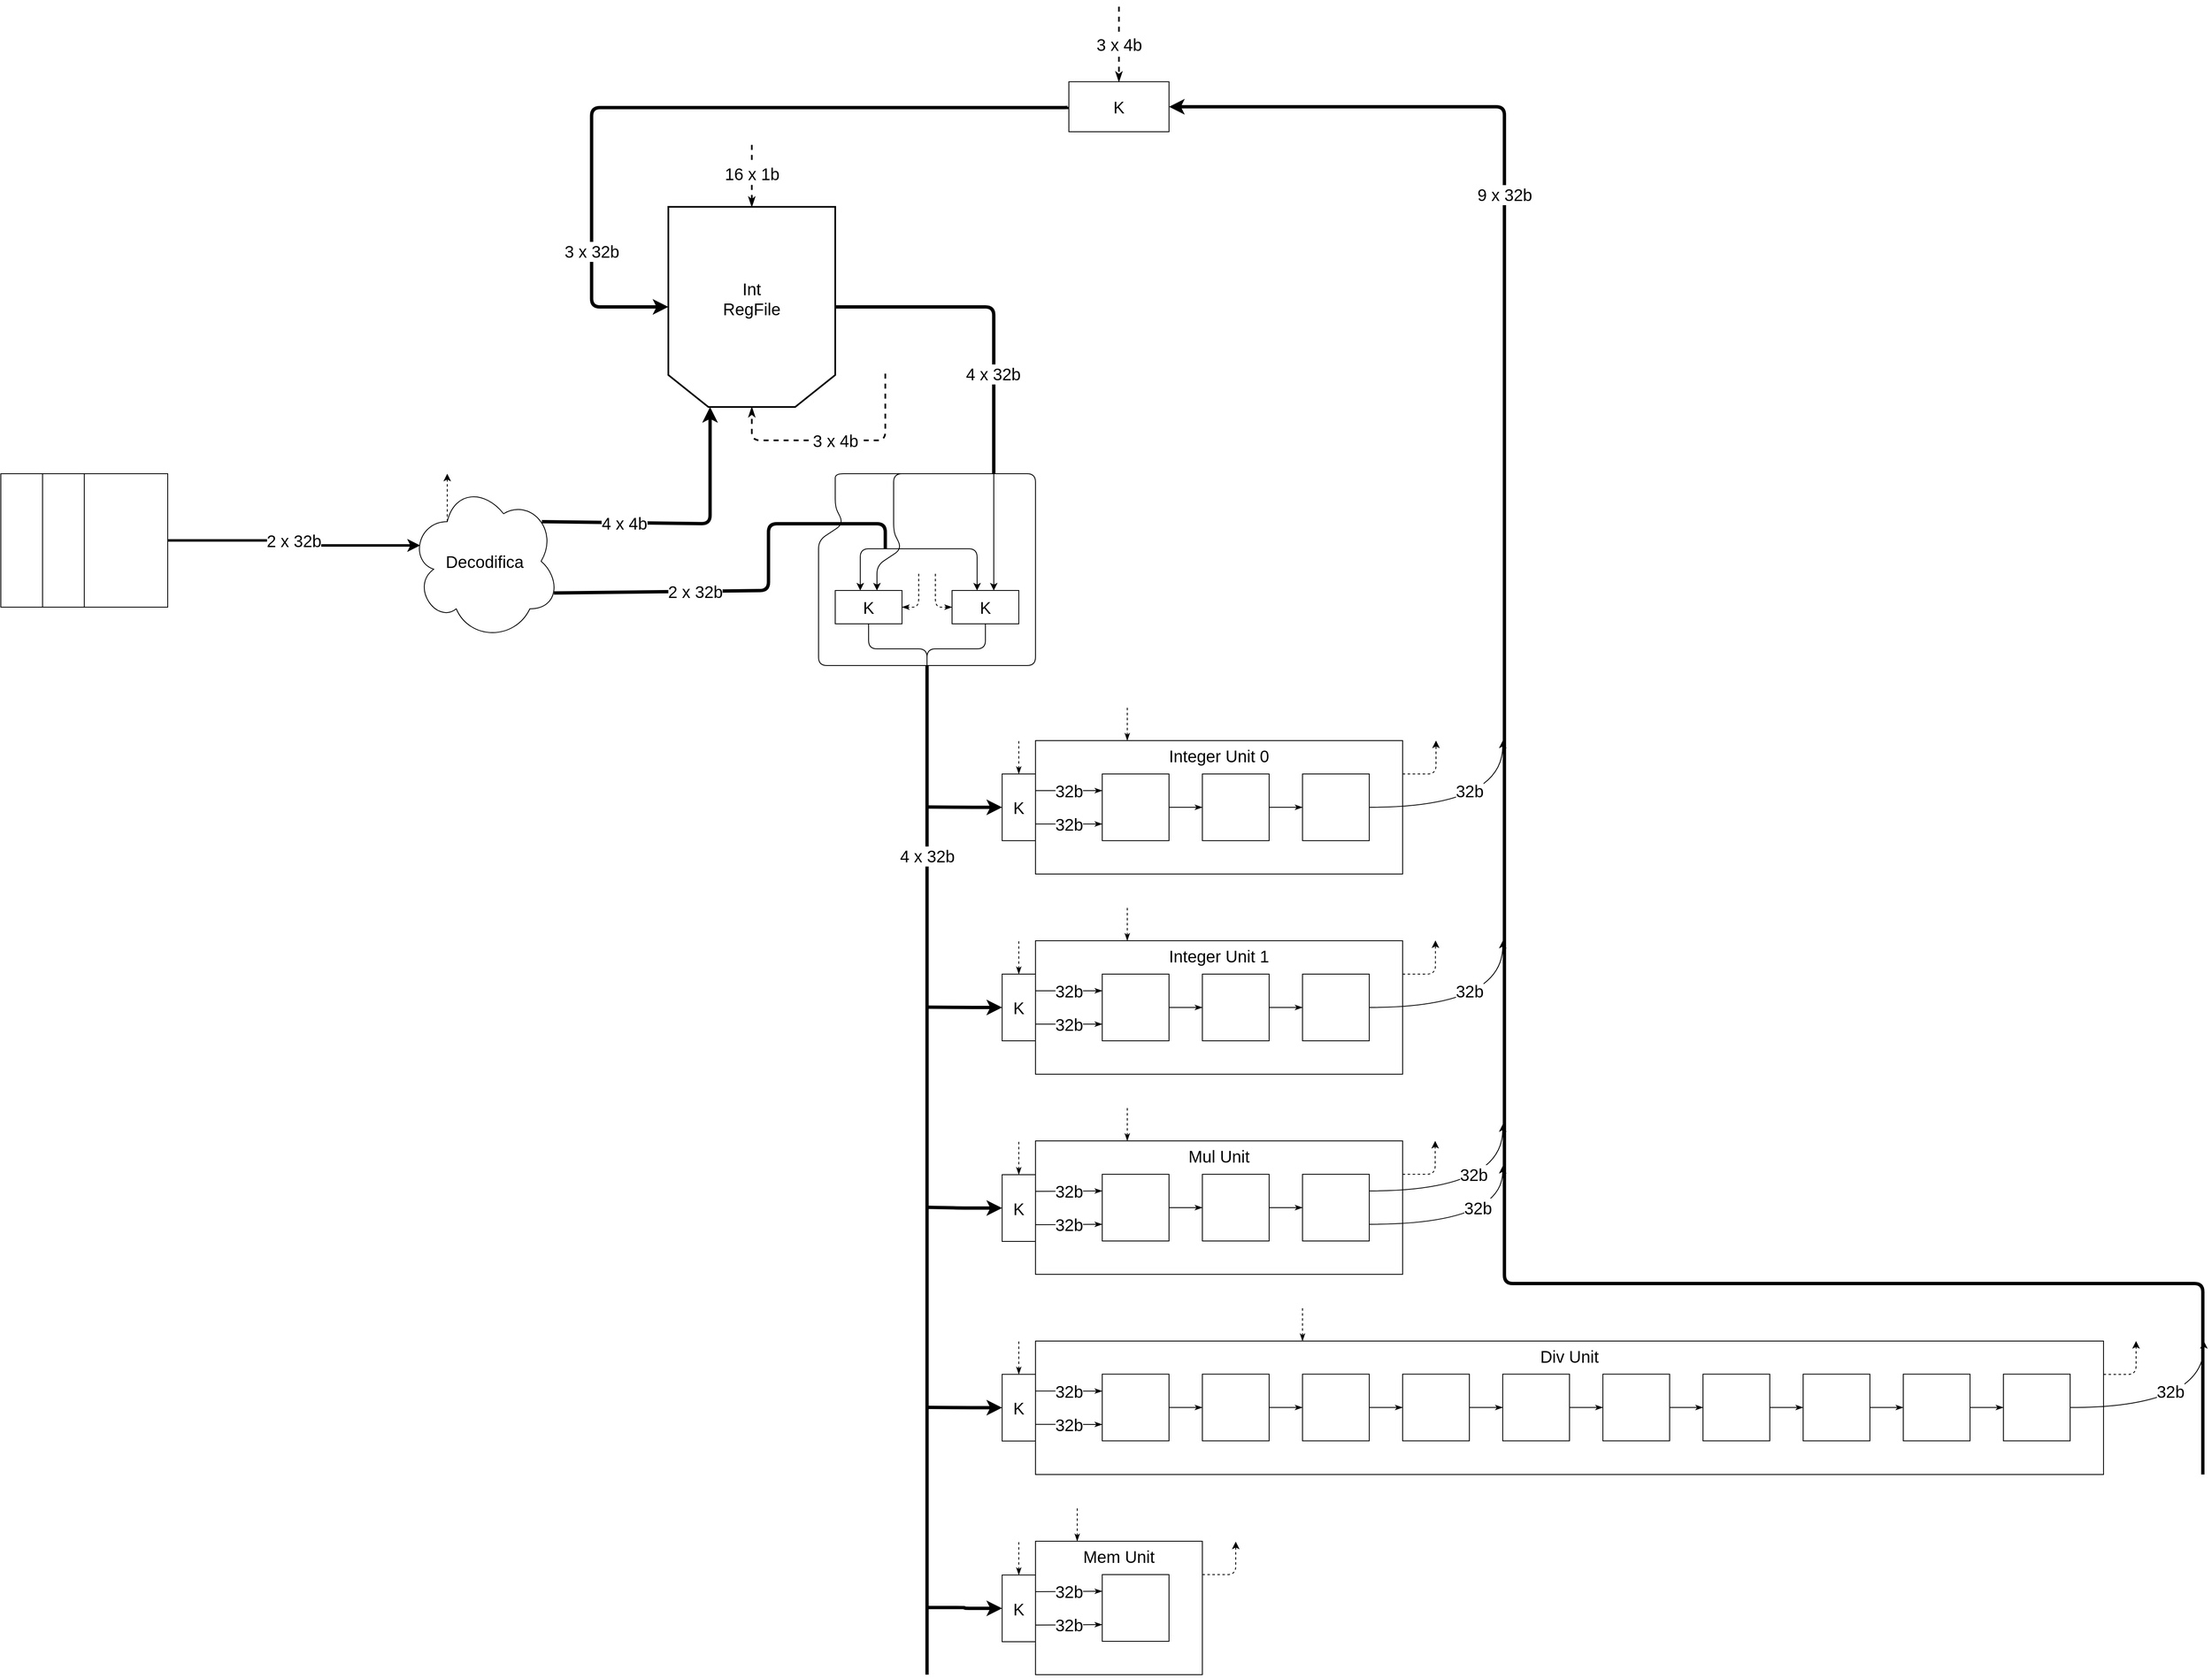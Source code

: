 <mxfile version="12.1.0" type="github" pages="1"><diagram id="3mmIg-Jm4dOo8RLNuvLh" name="Page-1"><mxGraphModel dx="2997" dy="2464" grid="1" gridSize="10" guides="1" tooltips="1" connect="1" arrows="1" fold="1" page="1" pageScale="1" pageWidth="827" pageHeight="1169" math="0" shadow="0"><root><mxCell id="0"/><mxCell id="1" parent="0"/><mxCell id="0uVuR_8D-tWnBqiTld12-37" value="&lt;font style=&quot;font-size: 20px&quot;&gt;Div Unit&lt;br style=&quot;font-size: 20px&quot;&gt;&lt;/font&gt;" style="rounded=0;whiteSpace=wrap;html=1;verticalAlign=top;fontSize=20;" vertex="1" parent="1"><mxGeometry x="800" y="1400" width="1280" height="160" as="geometry"/></mxCell><mxCell id="4rfrEdHZhspG8e-pRD8o-25" style="edgeStyle=orthogonalEdgeStyle;rounded=0;orthogonalLoop=1;jettySize=auto;html=1;exitX=1;exitY=0.5;exitDx=0;exitDy=0;entryX=0.07;entryY=0.4;entryDx=0;entryDy=0;startSize=6;endSize=6;strokeWidth=3;fontSize=20;entryPerimeter=0;" parent="1" source="u_14oNMx7nVC8kqQXtVi-2" target="0uVuR_8D-tWnBqiTld12-85" edge="1"><mxGeometry relative="1" as="geometry"><mxPoint x="120.143" y="439.571" as="targetPoint"/></mxGeometry></mxCell><mxCell id="4rfrEdHZhspG8e-pRD8o-108" value="2 x 32b" style="text;html=1;resizable=0;points=[];align=center;verticalAlign=middle;labelBackgroundColor=#ffffff;fontSize=20;" parent="4rfrEdHZhspG8e-pRD8o-25" vertex="1" connectable="0"><mxGeometry x="-0.213" y="5" relative="1" as="geometry"><mxPoint x="29" y="5" as="offset"/></mxGeometry></mxCell><mxCell id="u_14oNMx7nVC8kqQXtVi-2" value="" style="rounded=0;whiteSpace=wrap;html=1;fontSize=20;align=right;" parent="1" vertex="1"><mxGeometry x="-440" y="360" width="200" height="160" as="geometry"/></mxCell><mxCell id="u_14oNMx7nVC8kqQXtVi-5" value="" style="endArrow=none;html=1;entryX=0.25;entryY=0;entryDx=0;entryDy=0;exitX=0.25;exitY=1;exitDx=0;exitDy=0;fontSize=20;" parent="1" source="u_14oNMx7nVC8kqQXtVi-2" target="u_14oNMx7nVC8kqQXtVi-2" edge="1"><mxGeometry width="50" height="50" relative="1" as="geometry"><mxPoint x="120" y="360" as="sourcePoint"/><mxPoint x="170" y="310" as="targetPoint"/></mxGeometry></mxCell><mxCell id="u_14oNMx7nVC8kqQXtVi-6" value="" style="endArrow=none;html=1;entryX=0.5;entryY=0;entryDx=0;entryDy=0;exitX=0.5;exitY=1;exitDx=0;exitDy=0;fontSize=20;" parent="1" source="u_14oNMx7nVC8kqQXtVi-2" target="u_14oNMx7nVC8kqQXtVi-2" edge="1"><mxGeometry width="50" height="50" relative="1" as="geometry"><mxPoint x="120" y="360" as="sourcePoint"/><mxPoint x="170" y="310" as="targetPoint"/></mxGeometry></mxCell><mxCell id="4rfrEdHZhspG8e-pRD8o-105" value="16 x 1b" style="edgeStyle=orthogonalEdgeStyle;rounded=1;orthogonalLoop=1;jettySize=auto;html=1;startArrow=classicThin;startFill=1;startSize=6;endArrow=none;endFill=0;endSize=6;strokeWidth=2;dashed=1;fontSize=20;" parent="1" source="4rfrEdHZhspG8e-pRD8o-5" edge="1"><mxGeometry relative="1" as="geometry"><mxPoint x="460" y="-40" as="targetPoint"/></mxGeometry></mxCell><mxCell id="4rfrEdHZhspG8e-pRD8o-107" value="3 x 32b" style="edgeStyle=orthogonalEdgeStyle;rounded=1;orthogonalLoop=1;jettySize=auto;html=1;startArrow=classic;startFill=1;startSize=6;endArrow=none;endFill=0;endSize=6;strokeWidth=4;fontSize=20;exitX=1;exitY=0.5;exitDx=0;exitDy=0;entryX=0;entryY=0.5;entryDx=0;entryDy=0;" parent="1" source="4rfrEdHZhspG8e-pRD8o-5" target="0uVuR_8D-tWnBqiTld12-28" edge="1"><mxGeometry x="-0.648" relative="1" as="geometry"><mxPoint x="769" y="-79" as="targetPoint"/><mxPoint x="309" y="160" as="sourcePoint"/><Array as="points"><mxPoint x="268" y="160"/><mxPoint x="268" y="-79"/></Array><mxPoint as="offset"/></mxGeometry></mxCell><mxCell id="4rfrEdHZhspG8e-pRD8o-5" value="" style="shape=loopLimit;whiteSpace=wrap;html=1;rotation=180;size=48;strokeWidth=2;fontSize=20;" parent="1" vertex="1"><mxGeometry x="360" y="40" width="200" height="240" as="geometry"/></mxCell><mxCell id="4rfrEdHZhspG8e-pRD8o-16" value="Int&lt;br style=&quot;font-size: 20px;&quot;&gt;RegFile" style="text;html=1;strokeColor=none;fillColor=none;align=center;verticalAlign=middle;whiteSpace=wrap;rounded=0;fontSize=20;" parent="1" vertex="1"><mxGeometry x="440" y="140" width="40" height="20" as="geometry"/></mxCell><mxCell id="4rfrEdHZhspG8e-pRD8o-22" value="4 x 4b" style="endArrow=classic;html=1;endSize=6;startSize=6;strokeWidth=4;entryX=0.75;entryY=0;entryDx=0;entryDy=0;exitX=0.88;exitY=0.25;exitDx=0;exitDy=0;fontSize=20;endFill=1;exitPerimeter=0;" parent="1" source="0uVuR_8D-tWnBqiTld12-85" target="4rfrEdHZhspG8e-pRD8o-5" edge="1"><mxGeometry x="-0.419" width="50" height="50" relative="1" as="geometry"><mxPoint x="240" y="420" as="sourcePoint"/><mxPoint x="500" y="280" as="targetPoint"/><Array as="points"><mxPoint x="410" y="420"/></Array><mxPoint as="offset"/></mxGeometry></mxCell><mxCell id="4rfrEdHZhspG8e-pRD8o-70" style="edgeStyle=orthogonalEdgeStyle;rounded=1;orthogonalLoop=1;jettySize=auto;html=1;exitX=0.25;exitY=0.25;exitDx=0;exitDy=0;startArrow=none;startFill=0;startSize=6;endArrow=classic;endFill=1;endSize=6;strokeWidth=1;dashed=1;fontSize=20;exitPerimeter=0;" parent="1" source="0uVuR_8D-tWnBqiTld12-85" edge="1"><mxGeometry relative="1" as="geometry"><mxPoint x="95" y="360" as="targetPoint"/><mxPoint x="150.143" y="399.571" as="sourcePoint"/><Array as="points"><mxPoint x="95" y="370"/><mxPoint x="95" y="370"/></Array></mxGeometry></mxCell><mxCell id="4rfrEdHZhspG8e-pRD8o-28" value="2 x 32b" style="endArrow=none;html=1;strokeWidth=4;endFill=0;exitX=0.96;exitY=0.7;exitDx=0;exitDy=0;exitPerimeter=0;fontSize=20;" parent="1" source="0uVuR_8D-tWnBqiTld12-85" edge="1"><mxGeometry x="-0.333" width="50" height="50" relative="1" as="geometry"><mxPoint x="415" y="500" as="sourcePoint"/><mxPoint x="620" y="450" as="targetPoint"/><Array as="points"><mxPoint x="480" y="500"/><mxPoint x="480" y="420"/><mxPoint x="620" y="420"/></Array><mxPoint as="offset"/></mxGeometry></mxCell><mxCell id="4rfrEdHZhspG8e-pRD8o-29" value="" style="endArrow=classic;html=1;strokeWidth=1;fontSize=20;" parent="1" edge="1"><mxGeometry width="50" height="50" relative="1" as="geometry"><mxPoint x="630" y="450" as="sourcePoint"/><mxPoint x="590" y="500" as="targetPoint"/><Array as="points"><mxPoint x="590" y="450"/></Array></mxGeometry></mxCell><mxCell id="4rfrEdHZhspG8e-pRD8o-30" value="" style="endArrow=classic;html=1;strokeWidth=1;fontSize=20;" parent="1" edge="1"><mxGeometry width="50" height="50" relative="1" as="geometry"><mxPoint x="630" y="450" as="sourcePoint"/><mxPoint x="730" y="500" as="targetPoint"/><Array as="points"><mxPoint x="730" y="450"/></Array></mxGeometry></mxCell><mxCell id="4rfrEdHZhspG8e-pRD8o-33" value="4 x 32b" style="endArrow=none;html=1;strokeWidth=4;exitX=0;exitY=0.5;exitDx=0;exitDy=0;endFill=0;fontSize=20;" parent="1" source="4rfrEdHZhspG8e-pRD8o-5" edge="1"><mxGeometry x="-0.238" y="-40" width="50" height="50" relative="1" as="geometry"><mxPoint x="630" y="160" as="sourcePoint"/><mxPoint x="750" y="360" as="targetPoint"/><Array as="points"><mxPoint x="750" y="160"/><mxPoint x="750" y="230"/></Array><mxPoint x="40" y="40" as="offset"/></mxGeometry></mxCell><mxCell id="4rfrEdHZhspG8e-pRD8o-34" value="" style="endArrow=none;html=1;strokeWidth=1;endFill=0;fontSize=20;" parent="1" edge="1"><mxGeometry width="50" height="50" relative="1" as="geometry"><mxPoint x="630" y="400" as="sourcePoint"/><mxPoint x="750" y="360" as="targetPoint"/><Array as="points"><mxPoint x="630" y="360"/></Array></mxGeometry></mxCell><mxCell id="4rfrEdHZhspG8e-pRD8o-36" value="" style="endArrow=none;html=1;strokeWidth=1;rounded=1;endFill=0;startArrow=classic;startFill=1;fontSize=20;" parent="1" edge="1"><mxGeometry width="50" height="50" relative="1" as="geometry"><mxPoint x="610" y="500" as="sourcePoint"/><mxPoint x="630" y="400" as="targetPoint"/><Array as="points"><mxPoint x="610" y="470"/><mxPoint x="640" y="450"/><mxPoint x="630" y="430"/></Array></mxGeometry></mxCell><mxCell id="4rfrEdHZhspG8e-pRD8o-37" value="" style="endArrow=classic;html=1;strokeWidth=1;fontSize=20;" parent="1" edge="1"><mxGeometry width="50" height="50" relative="1" as="geometry"><mxPoint x="750" y="360" as="sourcePoint"/><mxPoint x="750" y="500" as="targetPoint"/></mxGeometry></mxCell><mxCell id="4rfrEdHZhspG8e-pRD8o-51" style="edgeStyle=orthogonalEdgeStyle;rounded=1;orthogonalLoop=1;jettySize=auto;html=1;exitX=0.5;exitY=1;exitDx=0;exitDy=0;startArrow=none;startFill=0;startSize=6;endArrow=none;endFill=0;endSize=6;strokeWidth=1;fontSize=20;" parent="1" source="4rfrEdHZhspG8e-pRD8o-43" edge="1"><mxGeometry relative="1" as="geometry"><mxPoint x="670" y="590" as="targetPoint"/><Array as="points"><mxPoint x="600" y="570"/><mxPoint x="670" y="570"/></Array></mxGeometry></mxCell><mxCell id="4rfrEdHZhspG8e-pRD8o-43" value="K" style="rounded=0;whiteSpace=wrap;html=1;fontSize=20;" parent="1" vertex="1"><mxGeometry x="560" y="500" width="80" height="40" as="geometry"/></mxCell><mxCell id="4rfrEdHZhspG8e-pRD8o-52" style="edgeStyle=orthogonalEdgeStyle;rounded=1;orthogonalLoop=1;jettySize=auto;html=1;exitX=0.5;exitY=1;exitDx=0;exitDy=0;startArrow=none;startFill=0;startSize=6;endArrow=none;endFill=0;endSize=6;strokeWidth=1;fontSize=20;" parent="1" source="4rfrEdHZhspG8e-pRD8o-44" edge="1"><mxGeometry relative="1" as="geometry"><mxPoint x="670" y="590" as="targetPoint"/><Array as="points"><mxPoint x="740" y="570"/><mxPoint x="670" y="570"/></Array></mxGeometry></mxCell><mxCell id="4rfrEdHZhspG8e-pRD8o-44" value="K" style="rounded=0;whiteSpace=wrap;html=1;fontSize=20;" parent="1" vertex="1"><mxGeometry x="700" y="500" width="80" height="40" as="geometry"/></mxCell><mxCell id="4rfrEdHZhspG8e-pRD8o-45" value="" style="endArrow=classicThin;dashed=1;html=1;strokeWidth=1;entryX=1;entryY=0.5;entryDx=0;entryDy=0;endFill=1;fontSize=20;" parent="1" target="4rfrEdHZhspG8e-pRD8o-43" edge="1"><mxGeometry width="50" height="50" relative="1" as="geometry"><mxPoint x="660" y="480" as="sourcePoint"/><mxPoint x="340" y="560" as="targetPoint"/><Array as="points"><mxPoint x="660" y="520"/></Array></mxGeometry></mxCell><mxCell id="4rfrEdHZhspG8e-pRD8o-46" value="" style="endArrow=classicThin;dashed=1;html=1;strokeWidth=1;entryX=0;entryY=0.5;entryDx=0;entryDy=0;endFill=1;fontSize=20;" parent="1" edge="1"><mxGeometry width="50" height="50" relative="1" as="geometry"><mxPoint x="680" y="480" as="sourcePoint"/><mxPoint x="700" y="520" as="targetPoint"/><Array as="points"><mxPoint x="680" y="520"/></Array></mxGeometry></mxCell><mxCell id="4rfrEdHZhspG8e-pRD8o-47" value="" style="endArrow=none;html=1;strokeWidth=1;endFill=0;fontSize=20;" parent="1" edge="1"><mxGeometry width="50" height="50" relative="1" as="geometry"><mxPoint x="750" y="360" as="sourcePoint"/><mxPoint x="670" y="590" as="targetPoint"/><Array as="points"><mxPoint x="800" y="360"/><mxPoint x="800" y="590"/></Array></mxGeometry></mxCell><mxCell id="4rfrEdHZhspG8e-pRD8o-48" value="" style="endArrow=none;html=1;strokeWidth=1;endFill=0;fontSize=20;" parent="1" edge="1"><mxGeometry width="50" height="50" relative="1" as="geometry"><mxPoint x="750" y="360" as="sourcePoint"/><mxPoint x="560" y="370" as="targetPoint"/><Array as="points"><mxPoint x="560" y="360"/></Array></mxGeometry></mxCell><mxCell id="4rfrEdHZhspG8e-pRD8o-49" value="" style="endArrow=none;html=1;strokeWidth=1;endFill=0;fontSize=20;" parent="1" edge="1"><mxGeometry width="50" height="50" relative="1" as="geometry"><mxPoint x="540" y="470" as="sourcePoint"/><mxPoint x="670" y="590" as="targetPoint"/><Array as="points"><mxPoint x="540" y="590"/></Array></mxGeometry></mxCell><mxCell id="4rfrEdHZhspG8e-pRD8o-50" value="" style="endArrow=none;html=1;strokeWidth=1;rounded=1;endFill=0;startArrow=none;startFill=0;fontSize=20;" parent="1" edge="1"><mxGeometry width="50" height="50" relative="1" as="geometry"><mxPoint x="540" y="470" as="sourcePoint"/><mxPoint x="560" y="370" as="targetPoint"/><Array as="points"><mxPoint x="540" y="440"/><mxPoint x="570" y="420"/><mxPoint x="560" y="400"/></Array></mxGeometry></mxCell><mxCell id="4rfrEdHZhspG8e-pRD8o-71" style="edgeStyle=orthogonalEdgeStyle;rounded=1;orthogonalLoop=1;jettySize=auto;html=1;exitX=1;exitY=0.25;exitDx=0;exitDy=0;dashed=1;startArrow=none;startFill=0;startSize=6;endArrow=classic;endFill=1;endSize=6;strokeWidth=1;fontSize=20;" parent="1" source="4rfrEdHZhspG8e-pRD8o-53" edge="1"><mxGeometry relative="1" as="geometry"><mxPoint x="1280" y="680" as="targetPoint"/><Array as="points"><mxPoint x="1280" y="720"/></Array></mxGeometry></mxCell><mxCell id="4rfrEdHZhspG8e-pRD8o-73" value="" style="edgeStyle=orthogonalEdgeStyle;rounded=1;orthogonalLoop=1;jettySize=auto;html=1;exitX=0;exitY=0.5;exitDx=0;exitDy=0;startArrow=classic;startFill=1;startSize=6;endArrow=none;endFill=0;endSize=6;strokeWidth=4;fontSize=20;" parent="1" source="4rfrEdHZhspG8e-pRD8o-59" edge="1"><mxGeometry relative="1" as="geometry"><mxPoint x="670.0" y="759.647" as="targetPoint"/></mxGeometry></mxCell><mxCell id="4rfrEdHZhspG8e-pRD8o-53" value="&lt;font style=&quot;font-size: 20px&quot;&gt;Integer Unit 0&lt;/font&gt;" style="rounded=0;whiteSpace=wrap;html=1;verticalAlign=top;fontSize=20;" parent="1" vertex="1"><mxGeometry x="800" y="680" width="440" height="160" as="geometry"/></mxCell><mxCell id="4rfrEdHZhspG8e-pRD8o-54" value="" style="endArrow=none;html=1;strokeWidth=4;endFill=0;fontSize=20;" parent="1" edge="1"><mxGeometry width="50" height="50" relative="1" as="geometry"><mxPoint x="670" y="590" as="sourcePoint"/><mxPoint x="670" y="1800" as="targetPoint"/></mxGeometry></mxCell><mxCell id="4rfrEdHZhspG8e-pRD8o-55" value="4 x 32b" style="text;html=1;resizable=0;points=[];align=center;verticalAlign=middle;labelBackgroundColor=#ffffff;fontSize=20;" parent="4rfrEdHZhspG8e-pRD8o-54" vertex="1" connectable="0"><mxGeometry x="-0.33" relative="1" as="geometry"><mxPoint y="-177.5" as="offset"/></mxGeometry></mxCell><mxCell id="4rfrEdHZhspG8e-pRD8o-61" style="edgeStyle=orthogonalEdgeStyle;rounded=1;orthogonalLoop=1;jettySize=auto;html=1;exitX=1;exitY=0.5;exitDx=0;exitDy=0;entryX=0;entryY=0.5;entryDx=0;entryDy=0;startArrow=none;startFill=0;startSize=6;endArrow=classicThin;endFill=1;endSize=6;strokeWidth=1;fontSize=20;" parent="1" source="4rfrEdHZhspG8e-pRD8o-56" target="4rfrEdHZhspG8e-pRD8o-57" edge="1"><mxGeometry relative="1" as="geometry"/></mxCell><mxCell id="4rfrEdHZhspG8e-pRD8o-56" value="" style="whiteSpace=wrap;html=1;aspect=fixed;fontSize=20;" parent="1" vertex="1"><mxGeometry x="880" y="720" width="80" height="80" as="geometry"/></mxCell><mxCell id="4rfrEdHZhspG8e-pRD8o-62" style="edgeStyle=orthogonalEdgeStyle;rounded=1;orthogonalLoop=1;jettySize=auto;html=1;exitX=1;exitY=0.5;exitDx=0;exitDy=0;entryX=0;entryY=0.5;entryDx=0;entryDy=0;startArrow=none;startFill=0;startSize=6;endArrow=classicThin;endFill=1;endSize=6;strokeWidth=1;fontSize=20;" parent="1" source="4rfrEdHZhspG8e-pRD8o-57" target="4rfrEdHZhspG8e-pRD8o-58" edge="1"><mxGeometry relative="1" as="geometry"/></mxCell><mxCell id="4rfrEdHZhspG8e-pRD8o-57" value="" style="whiteSpace=wrap;html=1;aspect=fixed;fontSize=20;" parent="1" vertex="1"><mxGeometry x="1000" y="720" width="80" height="80" as="geometry"/></mxCell><mxCell id="4rfrEdHZhspG8e-pRD8o-58" value="" style="whiteSpace=wrap;html=1;aspect=fixed;fontSize=20;" parent="1" vertex="1"><mxGeometry x="1120" y="720" width="80" height="80" as="geometry"/></mxCell><mxCell id="4rfrEdHZhspG8e-pRD8o-59" value="K" style="rounded=0;whiteSpace=wrap;html=1;fontSize=20;" parent="1" vertex="1"><mxGeometry x="760" y="720" width="40" height="80" as="geometry"/></mxCell><mxCell id="4rfrEdHZhspG8e-pRD8o-65" value="32b" style="endArrow=classicThin;html=1;strokeWidth=1;entryX=0;entryY=0.25;entryDx=0;entryDy=0;exitX=1;exitY=0.25;exitDx=0;exitDy=0;fontSize=20;endFill=1;" parent="1" source="4rfrEdHZhspG8e-pRD8o-59" target="4rfrEdHZhspG8e-pRD8o-56" edge="1"><mxGeometry width="50" height="50" relative="1" as="geometry"><mxPoint x="620" y="910" as="sourcePoint"/><mxPoint x="670" y="860" as="targetPoint"/></mxGeometry></mxCell><mxCell id="4rfrEdHZhspG8e-pRD8o-66" value="32b" style="endArrow=classicThin;html=1;strokeWidth=1;entryX=0;entryY=0.75;entryDx=0;entryDy=0;exitX=1;exitY=0.75;exitDx=0;exitDy=0;fontSize=20;endFill=1;" parent="1" source="4rfrEdHZhspG8e-pRD8o-59" target="4rfrEdHZhspG8e-pRD8o-56" edge="1"><mxGeometry width="50" height="50" relative="1" as="geometry"><mxPoint x="620" y="910" as="sourcePoint"/><mxPoint x="670" y="860" as="targetPoint"/></mxGeometry></mxCell><mxCell id="4rfrEdHZhspG8e-pRD8o-67" value="" style="endArrow=none;dashed=1;html=1;strokeWidth=1;exitX=0.25;exitY=0;exitDx=0;exitDy=0;endFill=0;startArrow=classicThin;startFill=1;fontSize=20;" parent="1" source="4rfrEdHZhspG8e-pRD8o-53" edge="1"><mxGeometry width="50" height="50" relative="1" as="geometry"><mxPoint x="620" y="910" as="sourcePoint"/><mxPoint x="910" y="640" as="targetPoint"/></mxGeometry></mxCell><mxCell id="4rfrEdHZhspG8e-pRD8o-89" style="edgeStyle=orthogonalEdgeStyle;rounded=1;orthogonalLoop=1;jettySize=auto;html=1;exitX=1;exitY=0.25;exitDx=0;exitDy=0;dashed=1;startArrow=none;startFill=0;startSize=6;endArrow=classic;endFill=1;endSize=6;strokeWidth=1;fontSize=20;" parent="1" source="4rfrEdHZhspG8e-pRD8o-91" edge="1"><mxGeometry relative="1" as="geometry"><mxPoint x="1279.333" y="919.667" as="targetPoint"/><Array as="points"><mxPoint x="1280" y="960"/></Array></mxGeometry></mxCell><mxCell id="4rfrEdHZhspG8e-pRD8o-90" value="" style="edgeStyle=orthogonalEdgeStyle;rounded=1;orthogonalLoop=1;jettySize=auto;html=1;exitX=0;exitY=0.5;exitDx=0;exitDy=0;startArrow=classic;startFill=1;startSize=6;endArrow=none;endFill=0;endSize=6;strokeWidth=4;fontSize=20;" parent="1" source="4rfrEdHZhspG8e-pRD8o-97" edge="1"><mxGeometry relative="1" as="geometry"><mxPoint x="670.0" y="999.647" as="targetPoint"/></mxGeometry></mxCell><mxCell id="4rfrEdHZhspG8e-pRD8o-91" value="&lt;font style=&quot;font-size: 20px&quot;&gt;Integer Unit 1&lt;br style=&quot;font-size: 20px&quot;&gt;&lt;/font&gt;" style="rounded=0;whiteSpace=wrap;html=1;verticalAlign=top;fontSize=20;" parent="1" vertex="1"><mxGeometry x="800" y="920" width="440" height="160" as="geometry"/></mxCell><mxCell id="4rfrEdHZhspG8e-pRD8o-92" style="edgeStyle=orthogonalEdgeStyle;rounded=1;orthogonalLoop=1;jettySize=auto;html=1;exitX=1;exitY=0.5;exitDx=0;exitDy=0;entryX=0;entryY=0.5;entryDx=0;entryDy=0;startArrow=none;startFill=0;startSize=6;endArrow=classicThin;endFill=1;endSize=6;strokeWidth=1;fontSize=20;" parent="1" source="4rfrEdHZhspG8e-pRD8o-93" target="4rfrEdHZhspG8e-pRD8o-95" edge="1"><mxGeometry relative="1" as="geometry"/></mxCell><mxCell id="4rfrEdHZhspG8e-pRD8o-93" value="" style="whiteSpace=wrap;html=1;aspect=fixed;fontSize=20;" parent="1" vertex="1"><mxGeometry x="880" y="960" width="80" height="80" as="geometry"/></mxCell><mxCell id="4rfrEdHZhspG8e-pRD8o-94" style="edgeStyle=orthogonalEdgeStyle;rounded=1;orthogonalLoop=1;jettySize=auto;html=1;exitX=1;exitY=0.5;exitDx=0;exitDy=0;entryX=0;entryY=0.5;entryDx=0;entryDy=0;startArrow=none;startFill=0;startSize=6;endArrow=classicThin;endFill=1;endSize=6;strokeWidth=1;fontSize=20;" parent="1" source="4rfrEdHZhspG8e-pRD8o-95" target="4rfrEdHZhspG8e-pRD8o-96" edge="1"><mxGeometry relative="1" as="geometry"/></mxCell><mxCell id="4rfrEdHZhspG8e-pRD8o-95" value="" style="whiteSpace=wrap;html=1;aspect=fixed;fontSize=20;" parent="1" vertex="1"><mxGeometry x="1000" y="960" width="80" height="80" as="geometry"/></mxCell><mxCell id="4rfrEdHZhspG8e-pRD8o-96" value="" style="whiteSpace=wrap;html=1;aspect=fixed;fontSize=20;" parent="1" vertex="1"><mxGeometry x="1120" y="960" width="80" height="80" as="geometry"/></mxCell><mxCell id="4rfrEdHZhspG8e-pRD8o-97" value="K" style="rounded=0;whiteSpace=wrap;html=1;fontSize=20;" parent="1" vertex="1"><mxGeometry x="760" y="960" width="40" height="80" as="geometry"/></mxCell><mxCell id="4rfrEdHZhspG8e-pRD8o-99" value="32b" style="endArrow=classicThin;html=1;strokeWidth=1;entryX=0;entryY=0.25;entryDx=0;entryDy=0;exitX=1;exitY=0.25;exitDx=0;exitDy=0;fontSize=20;endFill=1;" parent="1" source="4rfrEdHZhspG8e-pRD8o-97" target="4rfrEdHZhspG8e-pRD8o-93" edge="1"><mxGeometry width="50" height="50" relative="1" as="geometry"><mxPoint x="620" y="1150" as="sourcePoint"/><mxPoint x="670" y="1100" as="targetPoint"/></mxGeometry></mxCell><mxCell id="4rfrEdHZhspG8e-pRD8o-100" value="32b" style="endArrow=classicThin;html=1;strokeWidth=1;entryX=0;entryY=0.75;entryDx=0;entryDy=0;exitX=1;exitY=0.75;exitDx=0;exitDy=0;fontSize=20;endFill=1;" parent="1" source="4rfrEdHZhspG8e-pRD8o-97" target="4rfrEdHZhspG8e-pRD8o-93" edge="1"><mxGeometry width="50" height="50" relative="1" as="geometry"><mxPoint x="620" y="1150" as="sourcePoint"/><mxPoint x="670" y="1100" as="targetPoint"/></mxGeometry></mxCell><mxCell id="4rfrEdHZhspG8e-pRD8o-101" value="" style="endArrow=none;dashed=1;html=1;strokeWidth=1;exitX=0.25;exitY=0;exitDx=0;exitDy=0;endFill=0;startArrow=classicThin;startFill=1;fontSize=20;" parent="1" source="4rfrEdHZhspG8e-pRD8o-91" edge="1"><mxGeometry width="50" height="50" relative="1" as="geometry"><mxPoint x="620" y="1150" as="sourcePoint"/><mxPoint x="910" y="880" as="targetPoint"/></mxGeometry></mxCell><mxCell id="4rfrEdHZhspG8e-pRD8o-103" value="3 x 4b" style="endArrow=classicThin;dashed=1;html=1;strokeWidth=2;entryX=0.5;entryY=0;entryDx=0;entryDy=0;startArrow=none;startFill=0;endFill=1;fontSize=20;" parent="1" target="4rfrEdHZhspG8e-pRD8o-5" edge="1"><mxGeometry width="50" height="50" relative="1" as="geometry"><mxPoint x="620" y="240" as="sourcePoint"/><mxPoint x="280" y="270" as="targetPoint"/><Array as="points"><mxPoint x="620" y="320"/><mxPoint x="460" y="320"/></Array></mxGeometry></mxCell><mxCell id="0uVuR_8D-tWnBqiTld12-1" style="edgeStyle=orthogonalEdgeStyle;rounded=1;orthogonalLoop=1;jettySize=auto;html=1;exitX=1;exitY=0.25;exitDx=0;exitDy=0;dashed=1;startArrow=none;startFill=0;startSize=6;endArrow=classic;endFill=1;endSize=6;strokeWidth=1;fontSize=20;" edge="1" parent="1" source="0uVuR_8D-tWnBqiTld12-3"><mxGeometry relative="1" as="geometry"><mxPoint x="1279" y="1160" as="targetPoint"/><Array as="points"><mxPoint x="1279" y="1200"/></Array></mxGeometry></mxCell><mxCell id="0uVuR_8D-tWnBqiTld12-2" value="" style="edgeStyle=orthogonalEdgeStyle;rounded=1;orthogonalLoop=1;jettySize=auto;html=1;exitX=0;exitY=0.5;exitDx=0;exitDy=0;startArrow=classic;startFill=1;startSize=6;endArrow=none;endFill=0;endSize=6;strokeWidth=4;fontSize=20;" edge="1" parent="1" source="0uVuR_8D-tWnBqiTld12-9"><mxGeometry relative="1" as="geometry"><mxPoint x="670.0" y="1239.647" as="targetPoint"/></mxGeometry></mxCell><mxCell id="0uVuR_8D-tWnBqiTld12-3" value="&lt;font style=&quot;font-size: 20px&quot;&gt;Mul Unit&lt;br style=&quot;font-size: 20px&quot;&gt;&lt;/font&gt;" style="rounded=0;whiteSpace=wrap;html=1;verticalAlign=top;fontSize=20;" vertex="1" parent="1"><mxGeometry x="800" y="1160" width="440" height="160" as="geometry"/></mxCell><mxCell id="0uVuR_8D-tWnBqiTld12-4" style="edgeStyle=orthogonalEdgeStyle;rounded=1;orthogonalLoop=1;jettySize=auto;html=1;exitX=1;exitY=0.5;exitDx=0;exitDy=0;entryX=0;entryY=0.5;entryDx=0;entryDy=0;startArrow=none;startFill=0;startSize=6;endArrow=classicThin;endFill=1;endSize=6;strokeWidth=1;fontSize=20;" edge="1" parent="1" source="0uVuR_8D-tWnBqiTld12-5" target="0uVuR_8D-tWnBqiTld12-7"><mxGeometry relative="1" as="geometry"/></mxCell><mxCell id="0uVuR_8D-tWnBqiTld12-5" value="" style="whiteSpace=wrap;html=1;aspect=fixed;fontSize=20;" vertex="1" parent="1"><mxGeometry x="880" y="1200" width="80" height="80" as="geometry"/></mxCell><mxCell id="0uVuR_8D-tWnBqiTld12-6" style="edgeStyle=orthogonalEdgeStyle;rounded=1;orthogonalLoop=1;jettySize=auto;html=1;exitX=1;exitY=0.5;exitDx=0;exitDy=0;entryX=0;entryY=0.5;entryDx=0;entryDy=0;startArrow=none;startFill=0;startSize=6;endArrow=classicThin;endFill=1;endSize=6;strokeWidth=1;fontSize=20;" edge="1" parent="1" source="0uVuR_8D-tWnBqiTld12-7" target="0uVuR_8D-tWnBqiTld12-8"><mxGeometry relative="1" as="geometry"/></mxCell><mxCell id="0uVuR_8D-tWnBqiTld12-7" value="" style="whiteSpace=wrap;html=1;aspect=fixed;fontSize=20;" vertex="1" parent="1"><mxGeometry x="1000" y="1200" width="80" height="80" as="geometry"/></mxCell><mxCell id="0uVuR_8D-tWnBqiTld12-8" value="" style="whiteSpace=wrap;html=1;aspect=fixed;fontSize=20;" vertex="1" parent="1"><mxGeometry x="1120" y="1200" width="80" height="80" as="geometry"/></mxCell><mxCell id="0uVuR_8D-tWnBqiTld12-11" value="32b" style="endArrow=classicThin;html=1;strokeWidth=1;entryX=0;entryY=0.25;entryDx=0;entryDy=0;exitX=1;exitY=0.25;exitDx=0;exitDy=0;fontSize=20;endFill=1;" edge="1" parent="1" source="0uVuR_8D-tWnBqiTld12-9" target="0uVuR_8D-tWnBqiTld12-5"><mxGeometry width="50" height="50" relative="1" as="geometry"><mxPoint x="620" y="1390" as="sourcePoint"/><mxPoint x="670" y="1340" as="targetPoint"/></mxGeometry></mxCell><mxCell id="0uVuR_8D-tWnBqiTld12-12" value="32b" style="endArrow=classicThin;html=1;strokeWidth=1;entryX=0;entryY=0.75;entryDx=0;entryDy=0;exitX=1;exitY=0.75;exitDx=0;exitDy=0;fontSize=20;endFill=1;" edge="1" parent="1" source="0uVuR_8D-tWnBqiTld12-9" target="0uVuR_8D-tWnBqiTld12-5"><mxGeometry width="50" height="50" relative="1" as="geometry"><mxPoint x="620" y="1390" as="sourcePoint"/><mxPoint x="670" y="1340" as="targetPoint"/></mxGeometry></mxCell><mxCell id="0uVuR_8D-tWnBqiTld12-13" value="" style="endArrow=none;dashed=1;html=1;strokeWidth=1;exitX=0.25;exitY=0;exitDx=0;exitDy=0;endFill=0;startArrow=classicThin;startFill=1;fontSize=20;" edge="1" parent="1" source="0uVuR_8D-tWnBqiTld12-3"><mxGeometry width="50" height="50" relative="1" as="geometry"><mxPoint x="620" y="1390" as="sourcePoint"/><mxPoint x="910" y="1120" as="targetPoint"/></mxGeometry></mxCell><mxCell id="0uVuR_8D-tWnBqiTld12-14" value="32b" style="edgeStyle=orthogonalEdgeStyle;orthogonalLoop=1;jettySize=auto;html=1;startArrow=none;startFill=0;startSize=6;endArrow=classic;endFill=1;endSize=6;strokeWidth=1;fontSize=20;exitX=1;exitY=0.25;exitDx=0;exitDy=0;curved=1;" edge="1" parent="1" source="0uVuR_8D-tWnBqiTld12-8"><mxGeometry x="0.043" y="20" relative="1" as="geometry"><mxPoint x="1360" y="1140" as="targetPoint"/><mxPoint x="1240.0" y="1220.571" as="sourcePoint"/><Array as="points"><mxPoint x="1360" y="1220"/></Array><mxPoint as="offset"/></mxGeometry></mxCell><mxCell id="0uVuR_8D-tWnBqiTld12-18" value="" style="endArrow=none;dashed=1;html=1;strokeWidth=1;exitX=0.5;exitY=0;exitDx=0;exitDy=0;endFill=0;startArrow=classicThin;startFill=1;fontSize=20;" edge="1" parent="1" source="4rfrEdHZhspG8e-pRD8o-59"><mxGeometry width="50" height="50" relative="1" as="geometry"><mxPoint x="920.0" y="690.0" as="sourcePoint"/><mxPoint x="780" y="680" as="targetPoint"/></mxGeometry></mxCell><mxCell id="0uVuR_8D-tWnBqiTld12-9" value="K" style="rounded=0;whiteSpace=wrap;html=1;fontSize=20;" vertex="1" parent="1"><mxGeometry x="760" y="1200.5" width="40" height="80" as="geometry"/></mxCell><mxCell id="0uVuR_8D-tWnBqiTld12-20" value="" style="endArrow=none;dashed=1;html=1;strokeWidth=1;exitX=0.5;exitY=0;exitDx=0;exitDy=0;endFill=0;startArrow=classicThin;startFill=1;fontSize=20;" edge="1" parent="1" source="0uVuR_8D-tWnBqiTld12-9"><mxGeometry width="50" height="50" relative="1" as="geometry"><mxPoint x="920" y="1170" as="sourcePoint"/><mxPoint x="780" y="1160" as="targetPoint"/></mxGeometry></mxCell><mxCell id="0uVuR_8D-tWnBqiTld12-21" value="" style="endArrow=none;dashed=1;html=1;strokeWidth=1;exitX=0.5;exitY=0;exitDx=0;exitDy=0;endFill=0;startArrow=classicThin;startFill=1;fontSize=20;" edge="1" parent="1" source="4rfrEdHZhspG8e-pRD8o-97"><mxGeometry width="50" height="50" relative="1" as="geometry"><mxPoint x="930" y="1180" as="sourcePoint"/><mxPoint x="780" y="920" as="targetPoint"/></mxGeometry></mxCell><mxCell id="0uVuR_8D-tWnBqiTld12-28" value="K" style="rounded=0;whiteSpace=wrap;html=1;fontSize=20;" vertex="1" parent="1"><mxGeometry x="840" y="-110" width="120" height="60" as="geometry"/></mxCell><mxCell id="0uVuR_8D-tWnBqiTld12-29" value="9 x 32b" style="edgeStyle=orthogonalEdgeStyle;rounded=1;orthogonalLoop=1;jettySize=auto;html=1;startArrow=classic;startFill=1;startSize=6;endArrow=none;endFill=0;endSize=6;strokeWidth=4;fontSize=20;exitX=1;exitY=0.5;exitDx=0;exitDy=0;" edge="1" parent="1" source="0uVuR_8D-tWnBqiTld12-28"><mxGeometry x="-0.648" relative="1" as="geometry"><mxPoint x="2199" y="1560" as="targetPoint"/><mxPoint x="1030" y="50" as="sourcePoint"/><Array as="points"><mxPoint x="1362" y="-80"/><mxPoint x="1362" y="1331"/><mxPoint x="2199" y="1331"/></Array><mxPoint as="offset"/></mxGeometry></mxCell><mxCell id="0uVuR_8D-tWnBqiTld12-32" value="32b" style="edgeStyle=orthogonalEdgeStyle;orthogonalLoop=1;jettySize=auto;html=1;startArrow=none;startFill=0;startSize=6;endArrow=classic;endFill=1;endSize=6;strokeWidth=1;fontSize=20;exitX=1;exitY=0.75;exitDx=0;exitDy=0;curved=1;" edge="1" parent="1" source="0uVuR_8D-tWnBqiTld12-8"><mxGeometry x="0.13" y="20" relative="1" as="geometry"><mxPoint x="1360" y="1190" as="targetPoint"/><mxPoint x="1210" y="1279.333" as="sourcePoint"/><Array as="points"><mxPoint x="1360" y="1260"/></Array><mxPoint as="offset"/></mxGeometry></mxCell><mxCell id="0uVuR_8D-tWnBqiTld12-33" value="32b" style="edgeStyle=orthogonalEdgeStyle;orthogonalLoop=1;jettySize=auto;html=1;startArrow=none;startFill=0;startSize=6;endArrow=classic;endFill=1;endSize=6;strokeWidth=1;fontSize=20;exitX=1;exitY=0.5;exitDx=0;exitDy=0;curved=1;" edge="1" parent="1" source="4rfrEdHZhspG8e-pRD8o-96"><mxGeometry y="20" relative="1" as="geometry"><mxPoint x="1360" y="920" as="targetPoint"/><mxPoint x="1210" y="999.333" as="sourcePoint"/><Array as="points"><mxPoint x="1360" y="1000"/></Array><mxPoint as="offset"/></mxGeometry></mxCell><mxCell id="0uVuR_8D-tWnBqiTld12-34" value="32b" style="edgeStyle=orthogonalEdgeStyle;orthogonalLoop=1;jettySize=auto;html=1;startArrow=none;startFill=0;startSize=6;endArrow=classic;endFill=1;endSize=6;strokeWidth=1;fontSize=20;exitX=1;exitY=0.5;exitDx=0;exitDy=0;curved=1;" edge="1" parent="1" source="4rfrEdHZhspG8e-pRD8o-58"><mxGeometry y="20" relative="1" as="geometry"><mxPoint x="1360" y="680" as="targetPoint"/><mxPoint x="1270" y="800" as="sourcePoint"/><Array as="points"><mxPoint x="1360" y="760"/></Array><mxPoint as="offset"/></mxGeometry></mxCell><mxCell id="0uVuR_8D-tWnBqiTld12-35" style="edgeStyle=orthogonalEdgeStyle;rounded=1;orthogonalLoop=1;jettySize=auto;html=1;exitX=1;exitY=0.25;exitDx=0;exitDy=0;dashed=1;startArrow=none;startFill=0;startSize=6;endArrow=classic;endFill=1;endSize=6;strokeWidth=1;fontSize=20;" edge="1" parent="1" source="0uVuR_8D-tWnBqiTld12-37"><mxGeometry relative="1" as="geometry"><mxPoint x="2119" y="1400" as="targetPoint"/><Array as="points"><mxPoint x="2119" y="1440"/><mxPoint x="2119" y="1400"/></Array></mxGeometry></mxCell><mxCell id="0uVuR_8D-tWnBqiTld12-36" value="" style="edgeStyle=orthogonalEdgeStyle;rounded=1;orthogonalLoop=1;jettySize=auto;html=1;exitX=0;exitY=0.5;exitDx=0;exitDy=0;startArrow=classic;startFill=1;startSize=6;endArrow=none;endFill=0;endSize=6;strokeWidth=4;fontSize=20;" edge="1" parent="1" source="0uVuR_8D-tWnBqiTld12-43"><mxGeometry relative="1" as="geometry"><mxPoint x="670.0" y="1479.5" as="targetPoint"/></mxGeometry></mxCell><mxCell id="0uVuR_8D-tWnBqiTld12-40" style="edgeStyle=orthogonalEdgeStyle;rounded=1;orthogonalLoop=1;jettySize=auto;html=1;exitX=1;exitY=0.5;exitDx=0;exitDy=0;entryX=0;entryY=0.5;entryDx=0;entryDy=0;startArrow=none;startFill=0;startSize=6;endArrow=classicThin;endFill=1;endSize=6;strokeWidth=1;fontSize=20;" edge="1" parent="1" target="0uVuR_8D-tWnBqiTld12-42"><mxGeometry relative="1" as="geometry"><mxPoint x="1080.235" y="1479.647" as="sourcePoint"/></mxGeometry></mxCell><mxCell id="0uVuR_8D-tWnBqiTld12-43" value="K" style="rounded=0;whiteSpace=wrap;html=1;fontSize=20;" vertex="1" parent="1"><mxGeometry x="760" y="1439.853" width="40" height="80" as="geometry"/></mxCell><mxCell id="0uVuR_8D-tWnBqiTld12-44" value="32b" style="endArrow=classicThin;html=1;strokeWidth=1;entryX=0;entryY=0.25;entryDx=0;entryDy=0;exitX=1;exitY=0.25;exitDx=0;exitDy=0;fontSize=20;endFill=1;" edge="1" parent="1" source="0uVuR_8D-tWnBqiTld12-43"><mxGeometry width="50" height="50" relative="1" as="geometry"><mxPoint x="620" y="1629.853" as="sourcePoint"/><mxPoint x="880.0" y="1460.0" as="targetPoint"/></mxGeometry></mxCell><mxCell id="0uVuR_8D-tWnBqiTld12-45" value="32b" style="endArrow=classicThin;html=1;strokeWidth=1;entryX=0;entryY=0.75;entryDx=0;entryDy=0;exitX=1;exitY=0.75;exitDx=0;exitDy=0;fontSize=20;endFill=1;" edge="1" parent="1" source="0uVuR_8D-tWnBqiTld12-43"><mxGeometry width="50" height="50" relative="1" as="geometry"><mxPoint x="620" y="1629.853" as="sourcePoint"/><mxPoint x="880.0" y="1500.0" as="targetPoint"/></mxGeometry></mxCell><mxCell id="0uVuR_8D-tWnBqiTld12-46" value="" style="endArrow=none;dashed=1;html=1;strokeWidth=1;exitX=0.25;exitY=0;exitDx=0;exitDy=0;endFill=0;startArrow=classicThin;startFill=1;fontSize=20;" edge="1" parent="1" source="0uVuR_8D-tWnBqiTld12-37"><mxGeometry width="50" height="50" relative="1" as="geometry"><mxPoint x="620" y="1629.853" as="sourcePoint"/><mxPoint x="1120" y="1360" as="targetPoint"/></mxGeometry></mxCell><mxCell id="0uVuR_8D-tWnBqiTld12-47" value="" style="endArrow=none;dashed=1;html=1;strokeWidth=1;exitX=0.5;exitY=0;exitDx=0;exitDy=0;endFill=0;startArrow=classicThin;startFill=1;fontSize=20;" edge="1" parent="1" source="0uVuR_8D-tWnBqiTld12-43"><mxGeometry width="50" height="50" relative="1" as="geometry"><mxPoint x="930" y="1659.853" as="sourcePoint"/><mxPoint x="780.0" y="1399.853" as="targetPoint"/></mxGeometry></mxCell><mxCell id="0uVuR_8D-tWnBqiTld12-48" value="32b" style="edgeStyle=orthogonalEdgeStyle;orthogonalLoop=1;jettySize=auto;html=1;startArrow=none;startFill=0;startSize=6;endArrow=classic;endFill=1;endSize=6;strokeWidth=1;fontSize=20;exitX=1;exitY=0.5;exitDx=0;exitDy=0;curved=1;" edge="1" parent="1" source="0uVuR_8D-tWnBqiTld12-56"><mxGeometry y="20" relative="1" as="geometry"><mxPoint x="2200.235" y="1400" as="targetPoint"/><mxPoint x="2040.235" y="1480.147" as="sourcePoint"/><Array as="points"><mxPoint x="2201" y="1480"/></Array><mxPoint as="offset"/></mxGeometry></mxCell><mxCell id="0uVuR_8D-tWnBqiTld12-52" style="edgeStyle=orthogonalEdgeStyle;rounded=1;orthogonalLoop=1;jettySize=auto;html=1;exitX=1;exitY=0.5;exitDx=0;exitDy=0;entryX=0;entryY=0.5;entryDx=0;entryDy=0;startArrow=none;startFill=0;startSize=6;endArrow=classicThin;endFill=1;endSize=6;strokeWidth=1;fontSize=20;" edge="1" parent="1" source="0uVuR_8D-tWnBqiTld12-53" target="0uVuR_8D-tWnBqiTld12-55"><mxGeometry relative="1" as="geometry"/></mxCell><mxCell id="0uVuR_8D-tWnBqiTld12-53" value="" style="whiteSpace=wrap;html=1;aspect=fixed;fontSize=20;" vertex="1" parent="1"><mxGeometry x="880" y="1439.667" width="80" height="80" as="geometry"/></mxCell><mxCell id="0uVuR_8D-tWnBqiTld12-55" value="" style="whiteSpace=wrap;html=1;aspect=fixed;fontSize=20;" vertex="1" parent="1"><mxGeometry x="1000" y="1439.667" width="80" height="80" as="geometry"/></mxCell><mxCell id="0uVuR_8D-tWnBqiTld12-56" value="" style="whiteSpace=wrap;html=1;aspect=fixed;fontSize=20;" vertex="1" parent="1"><mxGeometry x="1960" y="1439.667" width="80" height="80" as="geometry"/></mxCell><mxCell id="0uVuR_8D-tWnBqiTld12-57" style="edgeStyle=orthogonalEdgeStyle;rounded=1;orthogonalLoop=1;jettySize=auto;html=1;exitX=1;exitY=0.5;exitDx=0;exitDy=0;entryX=0;entryY=0.5;entryDx=0;entryDy=0;startArrow=none;startFill=0;startSize=6;endArrow=classicThin;endFill=1;endSize=6;strokeWidth=1;fontSize=20;" edge="1" parent="1" source="0uVuR_8D-tWnBqiTld12-71" target="0uVuR_8D-tWnBqiTld12-60"><mxGeometry relative="1" as="geometry"><mxPoint x="1680.235" y="1479.735" as="sourcePoint"/></mxGeometry></mxCell><mxCell id="0uVuR_8D-tWnBqiTld12-59" style="edgeStyle=orthogonalEdgeStyle;rounded=1;orthogonalLoop=1;jettySize=auto;html=1;exitX=1;exitY=0.5;exitDx=0;exitDy=0;entryX=0;entryY=0.5;entryDx=0;entryDy=0;startArrow=none;startFill=0;startSize=6;endArrow=classicThin;endFill=1;endSize=6;strokeWidth=1;fontSize=20;" edge="1" parent="1" source="0uVuR_8D-tWnBqiTld12-60" target="0uVuR_8D-tWnBqiTld12-61"><mxGeometry relative="1" as="geometry"/></mxCell><mxCell id="0uVuR_8D-tWnBqiTld12-60" value="" style="whiteSpace=wrap;html=1;aspect=fixed;fontSize=20;" vertex="1" parent="1"><mxGeometry x="1720" y="1439.667" width="80" height="80" as="geometry"/></mxCell><mxCell id="0uVuR_8D-tWnBqiTld12-73" value="" style="edgeStyle=orthogonalEdgeStyle;curved=1;orthogonalLoop=1;jettySize=auto;html=1;endArrow=classicThin;endFill=1;strokeWidth=1;fontSize=20;" edge="1" parent="1" source="0uVuR_8D-tWnBqiTld12-61" target="0uVuR_8D-tWnBqiTld12-56"><mxGeometry relative="1" as="geometry"/></mxCell><mxCell id="0uVuR_8D-tWnBqiTld12-61" value="" style="whiteSpace=wrap;html=1;aspect=fixed;fontSize=20;" vertex="1" parent="1"><mxGeometry x="1840" y="1439.667" width="80" height="80" as="geometry"/></mxCell><mxCell id="0uVuR_8D-tWnBqiTld12-62" style="edgeStyle=orthogonalEdgeStyle;rounded=1;orthogonalLoop=1;jettySize=auto;html=1;exitX=1;exitY=0.5;exitDx=0;exitDy=0;entryX=0;entryY=0.5;entryDx=0;entryDy=0;startArrow=none;startFill=0;startSize=6;endArrow=classicThin;endFill=1;endSize=6;strokeWidth=1;fontSize=20;" edge="1" parent="1" target="0uVuR_8D-tWnBqiTld12-64" source="0uVuR_8D-tWnBqiTld12-55"><mxGeometry relative="1" as="geometry"><mxPoint x="1080" y="1479.333" as="sourcePoint"/></mxGeometry></mxCell><mxCell id="0uVuR_8D-tWnBqiTld12-63" style="edgeStyle=orthogonalEdgeStyle;rounded=1;orthogonalLoop=1;jettySize=auto;html=1;exitX=1;exitY=0.5;exitDx=0;exitDy=0;entryX=0;entryY=0.5;entryDx=0;entryDy=0;startArrow=none;startFill=0;startSize=6;endArrow=classicThin;endFill=1;endSize=6;strokeWidth=1;fontSize=20;" edge="1" parent="1" source="0uVuR_8D-tWnBqiTld12-64" target="0uVuR_8D-tWnBqiTld12-65"><mxGeometry relative="1" as="geometry"/></mxCell><mxCell id="0uVuR_8D-tWnBqiTld12-64" value="" style="whiteSpace=wrap;html=1;aspect=fixed;fontSize=20;" vertex="1" parent="1"><mxGeometry x="1120" y="1439.667" width="80" height="80" as="geometry"/></mxCell><mxCell id="0uVuR_8D-tWnBqiTld12-65" value="" style="whiteSpace=wrap;html=1;aspect=fixed;fontSize=20;" vertex="1" parent="1"><mxGeometry x="1240" y="1439.667" width="80" height="80" as="geometry"/></mxCell><mxCell id="0uVuR_8D-tWnBqiTld12-67" style="edgeStyle=orthogonalEdgeStyle;rounded=1;orthogonalLoop=1;jettySize=auto;html=1;exitX=1;exitY=0.5;exitDx=0;exitDy=0;entryX=0;entryY=0.5;entryDx=0;entryDy=0;startArrow=none;startFill=0;startSize=6;endArrow=classicThin;endFill=1;endSize=6;strokeWidth=1;fontSize=20;" edge="1" parent="1" source="0uVuR_8D-tWnBqiTld12-68" target="0uVuR_8D-tWnBqiTld12-70"><mxGeometry relative="1" as="geometry"/></mxCell><mxCell id="0uVuR_8D-tWnBqiTld12-68" value="" style="whiteSpace=wrap;html=1;aspect=fixed;fontSize=20;" vertex="1" parent="1"><mxGeometry x="1360" y="1439.667" width="80" height="80" as="geometry"/></mxCell><mxCell id="0uVuR_8D-tWnBqiTld12-69" style="edgeStyle=orthogonalEdgeStyle;rounded=1;orthogonalLoop=1;jettySize=auto;html=1;exitX=1;exitY=0.5;exitDx=0;exitDy=0;entryX=0;entryY=0.5;entryDx=0;entryDy=0;startArrow=none;startFill=0;startSize=6;endArrow=classicThin;endFill=1;endSize=6;strokeWidth=1;fontSize=20;" edge="1" parent="1" source="0uVuR_8D-tWnBqiTld12-70" target="0uVuR_8D-tWnBqiTld12-71"><mxGeometry relative="1" as="geometry"/></mxCell><mxCell id="0uVuR_8D-tWnBqiTld12-70" value="" style="whiteSpace=wrap;html=1;aspect=fixed;fontSize=20;" vertex="1" parent="1"><mxGeometry x="1480" y="1439.667" width="80" height="80" as="geometry"/></mxCell><mxCell id="0uVuR_8D-tWnBqiTld12-71" value="" style="whiteSpace=wrap;html=1;aspect=fixed;fontSize=20;" vertex="1" parent="1"><mxGeometry x="1600" y="1439.667" width="80" height="80" as="geometry"/></mxCell><mxCell id="0uVuR_8D-tWnBqiTld12-72" style="edgeStyle=orthogonalEdgeStyle;rounded=1;orthogonalLoop=1;jettySize=auto;html=1;exitX=1;exitY=0.5;exitDx=0;exitDy=0;entryX=0;entryY=0.5;entryDx=0;entryDy=0;startArrow=none;startFill=0;startSize=6;endArrow=classicThin;endFill=1;endSize=6;strokeWidth=1;fontSize=20;" edge="1" parent="1" target="0uVuR_8D-tWnBqiTld12-68" source="0uVuR_8D-tWnBqiTld12-65"><mxGeometry relative="1" as="geometry"><mxPoint x="1450.207" y="1319.017" as="sourcePoint"/><mxPoint x="1490.207" y="1319.017" as="targetPoint"/></mxGeometry></mxCell><mxCell id="0uVuR_8D-tWnBqiTld12-74" value="&lt;font style=&quot;font-size: 20px&quot;&gt;Mem Unit&lt;br style=&quot;font-size: 20px&quot;&gt;&lt;/font&gt;" style="rounded=0;whiteSpace=wrap;html=1;verticalAlign=top;fontSize=20;" vertex="1" parent="1"><mxGeometry x="800" y="1640" width="200" height="160" as="geometry"/></mxCell><mxCell id="0uVuR_8D-tWnBqiTld12-75" value="" style="whiteSpace=wrap;html=1;aspect=fixed;fontSize=20;" vertex="1" parent="1"><mxGeometry x="880" y="1680" width="80" height="80" as="geometry"/></mxCell><mxCell id="0uVuR_8D-tWnBqiTld12-76" value="32b" style="endArrow=classicThin;html=1;strokeWidth=1;entryX=0;entryY=0.25;entryDx=0;entryDy=0;exitX=1;exitY=0.25;exitDx=0;exitDy=0;fontSize=20;endFill=1;" edge="1" parent="1" source="0uVuR_8D-tWnBqiTld12-78" target="0uVuR_8D-tWnBqiTld12-75"><mxGeometry width="50" height="50" relative="1" as="geometry"><mxPoint x="620" y="1870" as="sourcePoint"/><mxPoint x="670" y="1820" as="targetPoint"/></mxGeometry></mxCell><mxCell id="0uVuR_8D-tWnBqiTld12-77" value="32b" style="endArrow=classicThin;html=1;strokeWidth=1;entryX=0;entryY=0.75;entryDx=0;entryDy=0;exitX=1;exitY=0.75;exitDx=0;exitDy=0;fontSize=20;endFill=1;" edge="1" parent="1" source="0uVuR_8D-tWnBqiTld12-78" target="0uVuR_8D-tWnBqiTld12-75"><mxGeometry width="50" height="50" relative="1" as="geometry"><mxPoint x="620" y="1870" as="sourcePoint"/><mxPoint x="670" y="1820" as="targetPoint"/></mxGeometry></mxCell><mxCell id="0uVuR_8D-tWnBqiTld12-78" value="K" style="rounded=0;whiteSpace=wrap;html=1;fontSize=20;" vertex="1" parent="1"><mxGeometry x="760" y="1680.5" width="40" height="80" as="geometry"/></mxCell><mxCell id="0uVuR_8D-tWnBqiTld12-79" value="" style="endArrow=none;dashed=1;html=1;strokeWidth=1;exitX=0.5;exitY=0;exitDx=0;exitDy=0;endFill=0;startArrow=classicThin;startFill=1;fontSize=20;" edge="1" parent="1" source="0uVuR_8D-tWnBqiTld12-78"><mxGeometry width="50" height="50" relative="1" as="geometry"><mxPoint x="790" y="1449.853" as="sourcePoint"/><mxPoint x="780" y="1640" as="targetPoint"/></mxGeometry></mxCell><mxCell id="0uVuR_8D-tWnBqiTld12-80" value="" style="endArrow=none;dashed=1;html=1;strokeWidth=1;exitX=0.25;exitY=0;exitDx=0;exitDy=0;endFill=0;startArrow=classicThin;startFill=1;fontSize=20;" edge="1" parent="1" source="0uVuR_8D-tWnBqiTld12-74"><mxGeometry width="50" height="50" relative="1" as="geometry"><mxPoint x="790" y="1690.5" as="sourcePoint"/><mxPoint x="850" y="1600" as="targetPoint"/></mxGeometry></mxCell><mxCell id="0uVuR_8D-tWnBqiTld12-81" value="" style="edgeStyle=orthogonalEdgeStyle;rounded=1;orthogonalLoop=1;jettySize=auto;html=1;startArrow=classic;startFill=1;startSize=6;endArrow=none;endFill=0;endSize=6;strokeWidth=4;fontSize=20;exitX=0;exitY=0.5;exitDx=0;exitDy=0;" edge="1" parent="1" source="0uVuR_8D-tWnBqiTld12-78"><mxGeometry relative="1" as="geometry"><mxPoint x="669.5" y="1719.5" as="targetPoint"/><mxPoint x="715" y="1650" as="sourcePoint"/><Array as="points"><mxPoint x="715" y="1719"/></Array></mxGeometry></mxCell><mxCell id="0uVuR_8D-tWnBqiTld12-82" style="edgeStyle=orthogonalEdgeStyle;rounded=1;orthogonalLoop=1;jettySize=auto;html=1;dashed=1;startArrow=none;startFill=0;startSize=6;endArrow=classic;endFill=1;endSize=6;strokeWidth=1;fontSize=20;exitX=1;exitY=0.25;exitDx=0;exitDy=0;" edge="1" parent="1" source="0uVuR_8D-tWnBqiTld12-74"><mxGeometry relative="1" as="geometry"><mxPoint x="1040" y="1640.5" as="targetPoint"/><Array as="points"><mxPoint x="1040" y="1680"/></Array><mxPoint x="1002" y="1690" as="sourcePoint"/></mxGeometry></mxCell><mxCell id="0uVuR_8D-tWnBqiTld12-84" value="3 x 4b" style="endArrow=classicThin;dashed=1;html=1;strokeWidth=2;entryX=0.5;entryY=0;entryDx=0;entryDy=0;startArrow=none;startFill=0;endFill=1;fontSize=20;" edge="1" parent="1" target="0uVuR_8D-tWnBqiTld12-28"><mxGeometry width="50" height="50" relative="1" as="geometry"><mxPoint x="900" y="-200" as="sourcePoint"/><mxPoint x="880" y="-190" as="targetPoint"/><Array as="points"><mxPoint x="900" y="-160"/></Array></mxGeometry></mxCell><mxCell id="0uVuR_8D-tWnBqiTld12-85" value="Decodifica" style="ellipse;shape=cloud;whiteSpace=wrap;html=1;fontSize=20;" vertex="1" parent="1"><mxGeometry x="50" y="370" width="180" height="190" as="geometry"/></mxCell></root></mxGraphModel></diagram></mxfile>